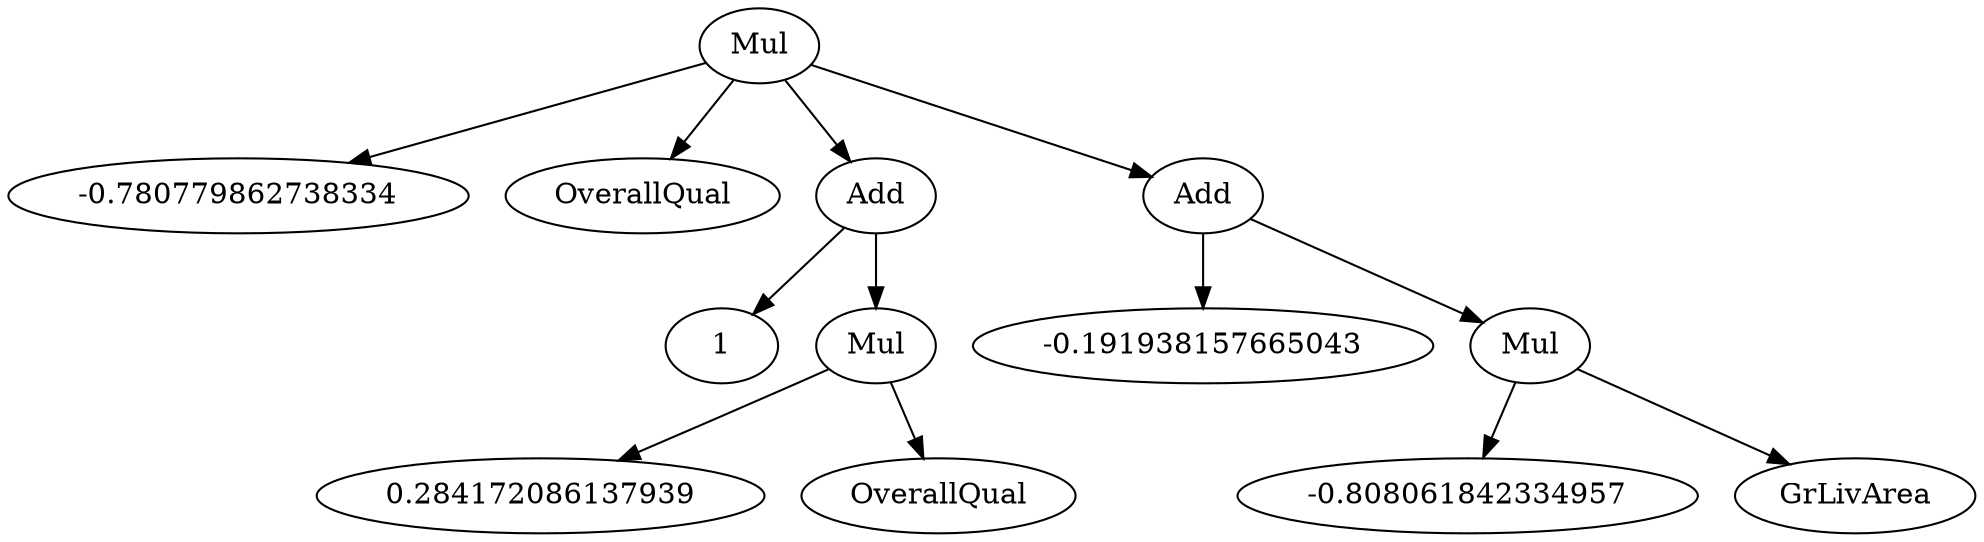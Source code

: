 digraph{

# Graph style
"ordering"="out"
"rankdir"="TD"

#########
# Nodes #
#########

"Mul(Float('-0.780779862738334', precision=53), Symbol('OverallQual'), Add(Integer(1), Mul(Float('0.28417208613793898', precision=53), Symbol('OverallQual'))), Add(Float('-0.19193815766504299', precision=53), Mul(Float('-0.80806184233495704', precision=53), Symbol('GrLivArea'))))_()" ["color"="black", "label"="Mul", "shape"="ellipse"];
"Float('-0.780779862738334', precision=53)_(0,)" ["color"="black", "label"="-0.780779862738334", "shape"="ellipse"];
"Symbol('OverallQual')_(1,)" ["color"="black", "label"="OverallQual", "shape"="ellipse"];
"Add(Integer(1), Mul(Float('0.28417208613793898', precision=53), Symbol('OverallQual')))_(2,)" ["color"="black", "label"="Add", "shape"="ellipse"];
"Integer(1)_(2, 0)" ["color"="black", "label"="1", "shape"="ellipse"];
"Mul(Float('0.28417208613793898', precision=53), Symbol('OverallQual'))_(2, 1)" ["color"="black", "label"="Mul", "shape"="ellipse"];
"Float('0.28417208613793898', precision=53)_(2, 1, 0)" ["color"="black", "label"="0.284172086137939", "shape"="ellipse"];
"Symbol('OverallQual')_(2, 1, 1)" ["color"="black", "label"="OverallQual", "shape"="ellipse"];
"Add(Float('-0.19193815766504299', precision=53), Mul(Float('-0.80806184233495704', precision=53), Symbol('GrLivArea')))_(3,)" ["color"="black", "label"="Add", "shape"="ellipse"];
"Float('-0.19193815766504299', precision=53)_(3, 0)" ["color"="black", "label"="-0.191938157665043", "shape"="ellipse"];
"Mul(Float('-0.80806184233495704', precision=53), Symbol('GrLivArea'))_(3, 1)" ["color"="black", "label"="Mul", "shape"="ellipse"];
"Float('-0.80806184233495704', precision=53)_(3, 1, 0)" ["color"="black", "label"="-0.808061842334957", "shape"="ellipse"];
"Symbol('GrLivArea')_(3, 1, 1)" ["color"="black", "label"="GrLivArea", "shape"="ellipse"];

#########
# Edges #
#########

"Mul(Float('-0.780779862738334', precision=53), Symbol('OverallQual'), Add(Integer(1), Mul(Float('0.28417208613793898', precision=53), Symbol('OverallQual'))), Add(Float('-0.19193815766504299', precision=53), Mul(Float('-0.80806184233495704', precision=53), Symbol('GrLivArea'))))_()" -> "Float('-0.780779862738334', precision=53)_(0,)";
"Mul(Float('-0.780779862738334', precision=53), Symbol('OverallQual'), Add(Integer(1), Mul(Float('0.28417208613793898', precision=53), Symbol('OverallQual'))), Add(Float('-0.19193815766504299', precision=53), Mul(Float('-0.80806184233495704', precision=53), Symbol('GrLivArea'))))_()" -> "Symbol('OverallQual')_(1,)";
"Mul(Float('-0.780779862738334', precision=53), Symbol('OverallQual'), Add(Integer(1), Mul(Float('0.28417208613793898', precision=53), Symbol('OverallQual'))), Add(Float('-0.19193815766504299', precision=53), Mul(Float('-0.80806184233495704', precision=53), Symbol('GrLivArea'))))_()" -> "Add(Integer(1), Mul(Float('0.28417208613793898', precision=53), Symbol('OverallQual')))_(2,)";
"Mul(Float('-0.780779862738334', precision=53), Symbol('OverallQual'), Add(Integer(1), Mul(Float('0.28417208613793898', precision=53), Symbol('OverallQual'))), Add(Float('-0.19193815766504299', precision=53), Mul(Float('-0.80806184233495704', precision=53), Symbol('GrLivArea'))))_()" -> "Add(Float('-0.19193815766504299', precision=53), Mul(Float('-0.80806184233495704', precision=53), Symbol('GrLivArea')))_(3,)";
"Add(Integer(1), Mul(Float('0.28417208613793898', precision=53), Symbol('OverallQual')))_(2,)" -> "Integer(1)_(2, 0)";
"Add(Integer(1), Mul(Float('0.28417208613793898', precision=53), Symbol('OverallQual')))_(2,)" -> "Mul(Float('0.28417208613793898', precision=53), Symbol('OverallQual'))_(2, 1)";
"Mul(Float('0.28417208613793898', precision=53), Symbol('OverallQual'))_(2, 1)" -> "Float('0.28417208613793898', precision=53)_(2, 1, 0)";
"Mul(Float('0.28417208613793898', precision=53), Symbol('OverallQual'))_(2, 1)" -> "Symbol('OverallQual')_(2, 1, 1)";
"Add(Float('-0.19193815766504299', precision=53), Mul(Float('-0.80806184233495704', precision=53), Symbol('GrLivArea')))_(3,)" -> "Float('-0.19193815766504299', precision=53)_(3, 0)";
"Add(Float('-0.19193815766504299', precision=53), Mul(Float('-0.80806184233495704', precision=53), Symbol('GrLivArea')))_(3,)" -> "Mul(Float('-0.80806184233495704', precision=53), Symbol('GrLivArea'))_(3, 1)";
"Mul(Float('-0.80806184233495704', precision=53), Symbol('GrLivArea'))_(3, 1)" -> "Float('-0.80806184233495704', precision=53)_(3, 1, 0)";
"Mul(Float('-0.80806184233495704', precision=53), Symbol('GrLivArea'))_(3, 1)" -> "Symbol('GrLivArea')_(3, 1, 1)";
}
